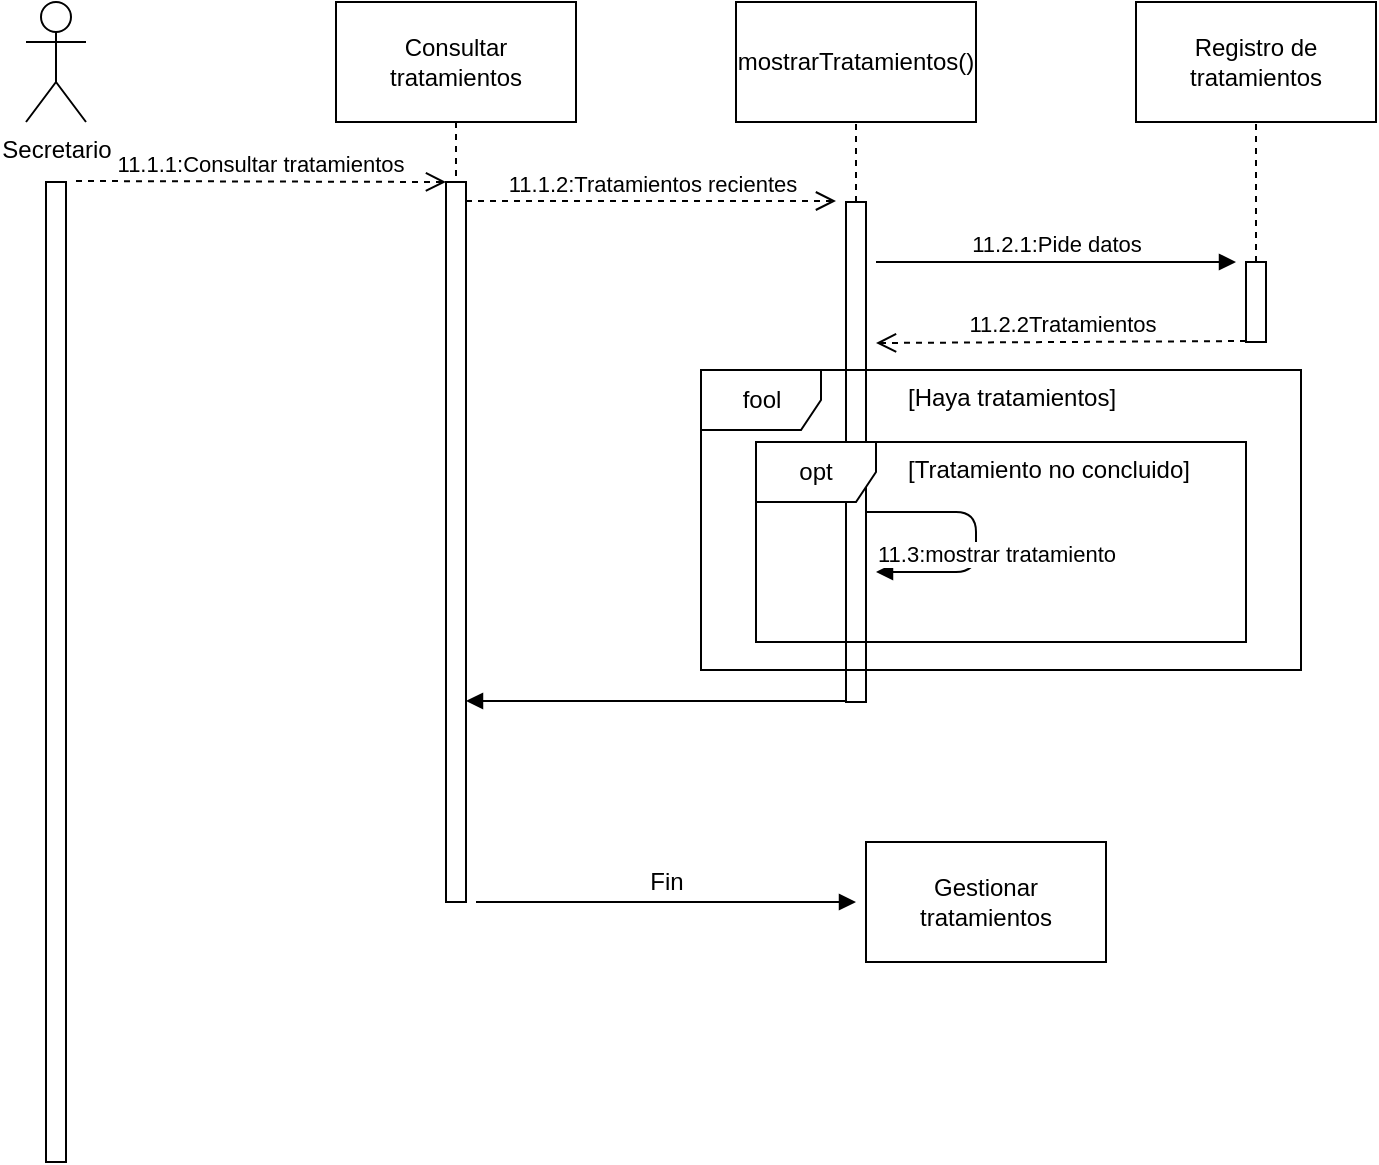 <mxfile version="12.2.2" type="device" pages="1"><diagram id="i48DgXtXqljgcLqEfRBT" name="Page-1"><mxGraphModel dx="1205" dy="666" grid="1" gridSize="10" guides="1" tooltips="1" connect="1" arrows="1" fold="1" page="1" pageScale="1" pageWidth="827" pageHeight="1169" math="0" shadow="0"><root><mxCell id="0"/><mxCell id="1" parent="0"/><mxCell id="gU2RZ88isuZTogVndelv-1" value="Consultar tratamientos" style="rounded=0;whiteSpace=wrap;html=1;" parent="1" vertex="1"><mxGeometry x="200" y="20" width="120" height="60" as="geometry"/></mxCell><mxCell id="gU2RZ88isuZTogVndelv-2" value="mostrarTratamientos()" style="rounded=0;whiteSpace=wrap;html=1;" parent="1" vertex="1"><mxGeometry x="400" y="20" width="120" height="60" as="geometry"/></mxCell><mxCell id="gU2RZ88isuZTogVndelv-5" value="" style="html=1;points=[];perimeter=orthogonalPerimeter;" parent="1" vertex="1"><mxGeometry x="55" y="110" width="10" height="490" as="geometry"/></mxCell><mxCell id="gU2RZ88isuZTogVndelv-7" value="" style="endArrow=none;dashed=1;html=1;entryX=0.5;entryY=1;entryDx=0;entryDy=0;exitX=0.5;exitY=0.375;exitDx=0;exitDy=0;exitPerimeter=0;" parent="1" source="gU2RZ88isuZTogVndelv-4" target="gU2RZ88isuZTogVndelv-1" edge="1"><mxGeometry width="50" height="50" relative="1" as="geometry"><mxPoint x="450" y="180" as="sourcePoint"/><mxPoint x="320" y="150" as="targetPoint"/></mxGeometry></mxCell><mxCell id="gU2RZ88isuZTogVndelv-9" value="Secretario" style="shape=umlActor;verticalLabelPosition=bottom;labelBackgroundColor=#ffffff;verticalAlign=top;html=1;" parent="1" vertex="1"><mxGeometry x="45" y="20" width="30" height="60" as="geometry"/></mxCell><mxCell id="gU2RZ88isuZTogVndelv-4" value="" style="html=1;points=[];perimeter=orthogonalPerimeter;" parent="1" vertex="1"><mxGeometry x="255" y="110" width="10" height="360" as="geometry"/></mxCell><mxCell id="gU2RZ88isuZTogVndelv-28" value="" style="endArrow=none;dashed=1;html=1;entryX=0.5;entryY=1;entryDx=0;entryDy=0;" parent="1" source="gU2RZ88isuZTogVndelv-36" target="gU2RZ88isuZTogVndelv-2" edge="1"><mxGeometry width="50" height="50" relative="1" as="geometry"><mxPoint x="460" y="140" as="sourcePoint"/><mxPoint x="270" y="90" as="targetPoint"/></mxGeometry></mxCell><mxCell id="gU2RZ88isuZTogVndelv-36" value="" style="html=1;points=[];perimeter=orthogonalPerimeter;" parent="1" vertex="1"><mxGeometry x="455" y="120" width="10" height="250" as="geometry"/></mxCell><mxCell id="0n5vdHdgO7dXBJ4wXC1U-13" value="11.1.2:Tratamientos recientes" style="html=1;verticalAlign=bottom;endArrow=open;dashed=1;endSize=8;" parent="1" edge="1"><mxGeometry relative="1" as="geometry"><mxPoint x="265" y="119.5" as="sourcePoint"/><mxPoint x="450" y="119.5" as="targetPoint"/></mxGeometry></mxCell><mxCell id="zxbhhAjH68aOXZZemxX1-2" value="11.2.1:Pide datos" style="html=1;verticalAlign=bottom;endArrow=block;" edge="1" parent="1"><mxGeometry width="80" relative="1" as="geometry"><mxPoint x="470" y="150" as="sourcePoint"/><mxPoint x="650" y="150" as="targetPoint"/></mxGeometry></mxCell><mxCell id="zxbhhAjH68aOXZZemxX1-13" value="Registro de tratamientos" style="rounded=0;whiteSpace=wrap;html=1;" vertex="1" parent="1"><mxGeometry x="600" y="20" width="120" height="60" as="geometry"/></mxCell><mxCell id="zxbhhAjH68aOXZZemxX1-17" value="[Tratamiento no concluido]" style="text;strokeColor=none;fillColor=none;align=left;verticalAlign=top;spacingLeft=4;spacingRight=4;overflow=hidden;rotatable=0;points=[[0,0.5],[1,0.5]];portConstraint=eastwest;" vertex="1" parent="1"><mxGeometry x="480" y="240" width="160" height="26" as="geometry"/></mxCell><mxCell id="zxbhhAjH68aOXZZemxX1-18" value="" style="endArrow=none;dashed=1;html=1;entryX=0.5;entryY=1;entryDx=0;entryDy=0;" edge="1" parent="1" source="zxbhhAjH68aOXZZemxX1-19" target="zxbhhAjH68aOXZZemxX1-13"><mxGeometry width="50" height="50" relative="1" as="geometry"><mxPoint x="370" y="260" as="sourcePoint"/><mxPoint x="270" y="90" as="targetPoint"/></mxGeometry></mxCell><mxCell id="zxbhhAjH68aOXZZemxX1-19" value="" style="html=1;points=[];perimeter=orthogonalPerimeter;" vertex="1" parent="1"><mxGeometry x="655" y="150" width="10" height="40" as="geometry"/></mxCell><mxCell id="zxbhhAjH68aOXZZemxX1-25" value="11.1.1:Consultar tratamientos" style="html=1;verticalAlign=bottom;endArrow=open;dashed=1;endSize=8;" edge="1" parent="1"><mxGeometry relative="1" as="geometry"><mxPoint x="70" y="109.5" as="sourcePoint"/><mxPoint x="255" y="110" as="targetPoint"/></mxGeometry></mxCell><mxCell id="zxbhhAjH68aOXZZemxX1-27" value="11.2.2Tratamientos" style="html=1;verticalAlign=bottom;endArrow=open;dashed=1;endSize=8;" edge="1" parent="1"><mxGeometry relative="1" as="geometry"><mxPoint x="655" y="189.5" as="sourcePoint"/><mxPoint x="470" y="190.5" as="targetPoint"/></mxGeometry></mxCell><mxCell id="zxbhhAjH68aOXZZemxX1-28" value="11.3:mostrar tratamiento" style="html=1;verticalAlign=bottom;endArrow=block;" edge="1" parent="1"><mxGeometry x="0.259" y="-10" width="80" relative="1" as="geometry"><mxPoint x="465" y="275" as="sourcePoint"/><mxPoint x="470" y="305" as="targetPoint"/><Array as="points"><mxPoint x="520" y="275"/><mxPoint x="520" y="305"/></Array><mxPoint x="10" y="10" as="offset"/></mxGeometry></mxCell><mxCell id="zxbhhAjH68aOXZZemxX1-29" value="" style="html=1;verticalAlign=bottom;endArrow=block;" edge="1" parent="1"><mxGeometry width="80" relative="1" as="geometry"><mxPoint x="455" y="369.5" as="sourcePoint"/><mxPoint x="265" y="369.5" as="targetPoint"/></mxGeometry></mxCell><mxCell id="zxbhhAjH68aOXZZemxX1-31" value="Gestionar tratamientos" style="rounded=0;whiteSpace=wrap;html=1;" vertex="1" parent="1"><mxGeometry x="465" y="440" width="120" height="60" as="geometry"/></mxCell><mxCell id="zxbhhAjH68aOXZZemxX1-32" value="" style="html=1;verticalAlign=bottom;endArrow=block;" edge="1" parent="1"><mxGeometry width="80" relative="1" as="geometry"><mxPoint x="270" y="470" as="sourcePoint"/><mxPoint x="460" y="470" as="targetPoint"/></mxGeometry></mxCell><mxCell id="zxbhhAjH68aOXZZemxX1-33" value="Fin" style="text;html=1;resizable=0;points=[];align=center;verticalAlign=middle;labelBackgroundColor=#ffffff;" vertex="1" connectable="0" parent="zxbhhAjH68aOXZZemxX1-32"><mxGeometry x="-0.248" y="-2" relative="1" as="geometry"><mxPoint x="23" y="-12" as="offset"/></mxGeometry></mxCell><mxCell id="zxbhhAjH68aOXZZemxX1-34" value="fool" style="shape=umlFrame;whiteSpace=wrap;html=1;" vertex="1" parent="1"><mxGeometry x="382.5" y="204" width="300" height="150" as="geometry"/></mxCell><mxCell id="zxbhhAjH68aOXZZemxX1-35" value="[Haya tratamientos]" style="text;strokeColor=none;fillColor=none;align=left;verticalAlign=top;spacingLeft=4;spacingRight=4;overflow=hidden;rotatable=0;points=[[0,0.5],[1,0.5]];portConstraint=eastwest;" vertex="1" parent="1"><mxGeometry x="480" y="204" width="120" height="26" as="geometry"/></mxCell><mxCell id="zxbhhAjH68aOXZZemxX1-36" value="opt" style="shape=umlFrame;whiteSpace=wrap;html=1;" vertex="1" parent="1"><mxGeometry x="410" y="240" width="245" height="100" as="geometry"/></mxCell></root></mxGraphModel></diagram></mxfile>